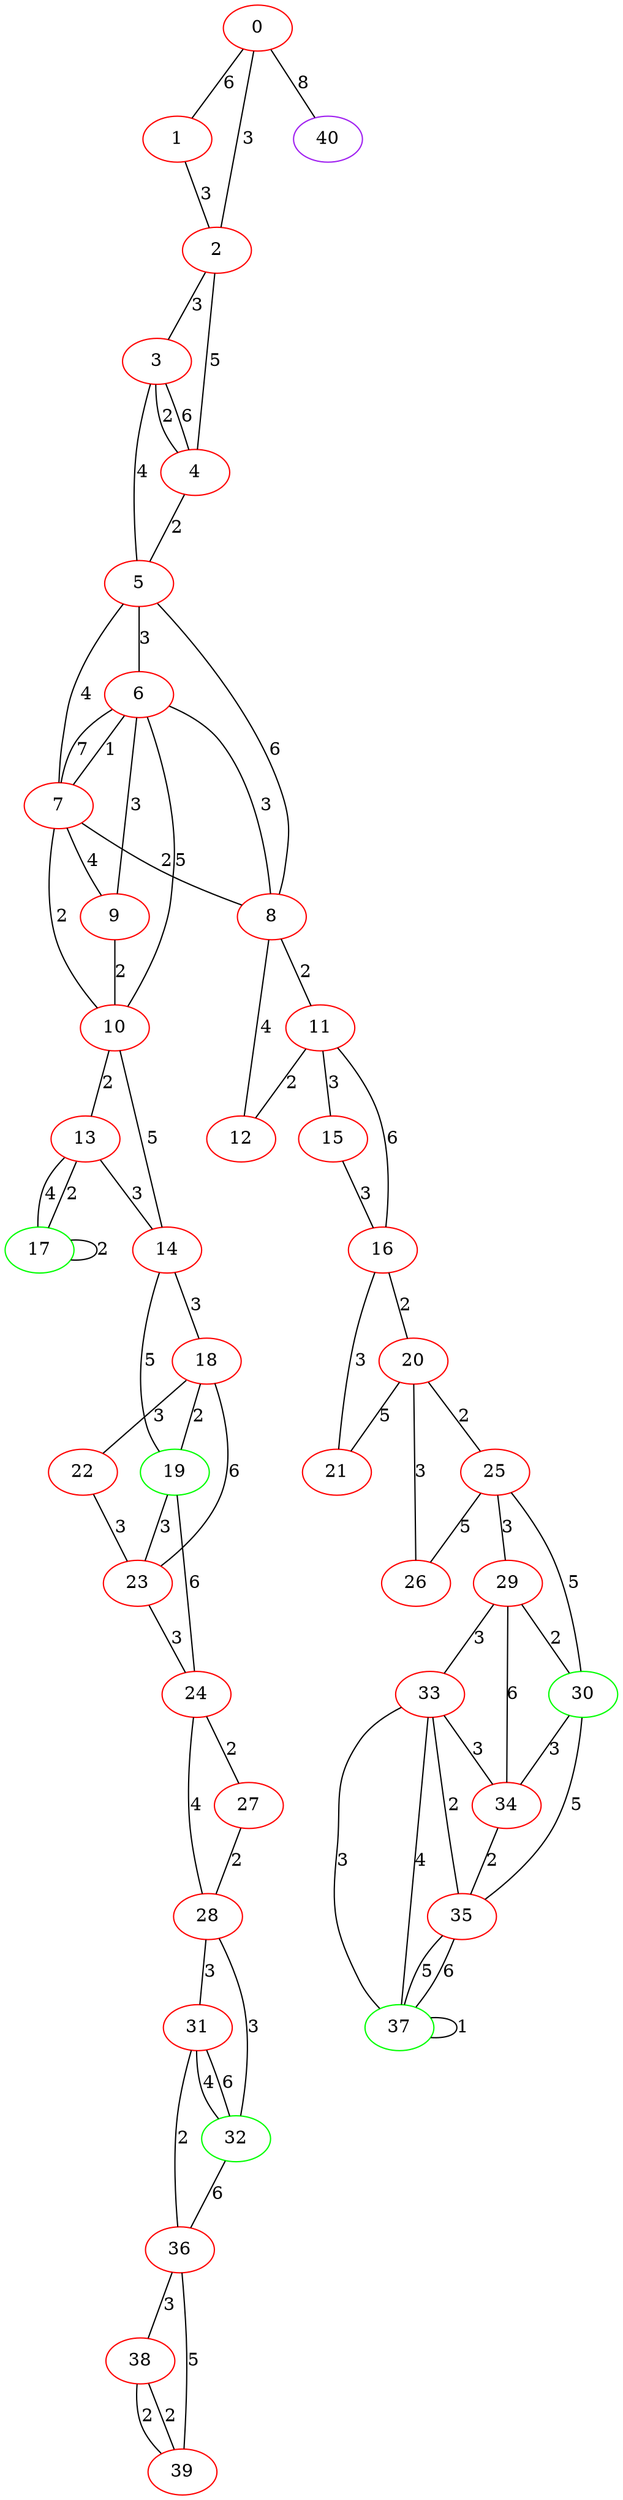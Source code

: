 graph "" {
0 [color=red, weight=1];
1 [color=red, weight=1];
2 [color=red, weight=1];
3 [color=red, weight=1];
4 [color=red, weight=1];
5 [color=red, weight=1];
6 [color=red, weight=1];
7 [color=red, weight=1];
8 [color=red, weight=1];
9 [color=red, weight=1];
10 [color=red, weight=1];
11 [color=red, weight=1];
12 [color=red, weight=1];
13 [color=red, weight=1];
14 [color=red, weight=1];
15 [color=red, weight=1];
16 [color=red, weight=1];
17 [color=green, weight=2];
18 [color=red, weight=1];
19 [color=green, weight=2];
20 [color=red, weight=1];
21 [color=red, weight=1];
22 [color=red, weight=1];
23 [color=red, weight=1];
24 [color=red, weight=1];
25 [color=red, weight=1];
26 [color=red, weight=1];
27 [color=red, weight=1];
28 [color=red, weight=1];
29 [color=red, weight=1];
30 [color=green, weight=2];
31 [color=red, weight=1];
32 [color=green, weight=2];
33 [color=red, weight=1];
34 [color=red, weight=1];
35 [color=red, weight=1];
36 [color=red, weight=1];
37 [color=green, weight=2];
38 [color=red, weight=1];
39 [color=red, weight=1];
40 [color=purple, weight=4];
0 -- 40  [key=0, label=8];
0 -- 1  [key=0, label=6];
0 -- 2  [key=0, label=3];
1 -- 2  [key=0, label=3];
2 -- 3  [key=0, label=3];
2 -- 4  [key=0, label=5];
3 -- 4  [key=0, label=2];
3 -- 4  [key=1, label=6];
3 -- 5  [key=0, label=4];
4 -- 5  [key=0, label=2];
5 -- 8  [key=0, label=6];
5 -- 6  [key=0, label=3];
5 -- 7  [key=0, label=4];
6 -- 8  [key=0, label=3];
6 -- 9  [key=0, label=3];
6 -- 10  [key=0, label=5];
6 -- 7  [key=0, label=1];
6 -- 7  [key=1, label=7];
7 -- 8  [key=0, label=2];
7 -- 9  [key=0, label=4];
7 -- 10  [key=0, label=2];
8 -- 11  [key=0, label=2];
8 -- 12  [key=0, label=4];
9 -- 10  [key=0, label=2];
10 -- 13  [key=0, label=2];
10 -- 14  [key=0, label=5];
11 -- 16  [key=0, label=6];
11 -- 12  [key=0, label=2];
11 -- 15  [key=0, label=3];
13 -- 17  [key=0, label=4];
13 -- 17  [key=1, label=2];
13 -- 14  [key=0, label=3];
14 -- 18  [key=0, label=3];
14 -- 19  [key=0, label=5];
15 -- 16  [key=0, label=3];
16 -- 20  [key=0, label=2];
16 -- 21  [key=0, label=3];
17 -- 17  [key=0, label=2];
18 -- 19  [key=0, label=2];
18 -- 22  [key=0, label=3];
18 -- 23  [key=0, label=6];
19 -- 24  [key=0, label=6];
19 -- 23  [key=0, label=3];
20 -- 25  [key=0, label=2];
20 -- 26  [key=0, label=3];
20 -- 21  [key=0, label=5];
22 -- 23  [key=0, label=3];
23 -- 24  [key=0, label=3];
24 -- 27  [key=0, label=2];
24 -- 28  [key=0, label=4];
25 -- 26  [key=0, label=5];
25 -- 29  [key=0, label=3];
25 -- 30  [key=0, label=5];
27 -- 28  [key=0, label=2];
28 -- 32  [key=0, label=3];
28 -- 31  [key=0, label=3];
29 -- 34  [key=0, label=6];
29 -- 30  [key=0, label=2];
29 -- 33  [key=0, label=3];
30 -- 34  [key=0, label=3];
30 -- 35  [key=0, label=5];
31 -- 32  [key=0, label=4];
31 -- 32  [key=1, label=6];
31 -- 36  [key=0, label=2];
32 -- 36  [key=0, label=6];
33 -- 34  [key=0, label=3];
33 -- 35  [key=0, label=2];
33 -- 37  [key=0, label=3];
33 -- 37  [key=1, label=4];
34 -- 35  [key=0, label=2];
35 -- 37  [key=0, label=5];
35 -- 37  [key=1, label=6];
36 -- 39  [key=0, label=5];
36 -- 38  [key=0, label=3];
37 -- 37  [key=0, label=1];
38 -- 39  [key=0, label=2];
38 -- 39  [key=1, label=2];
}
